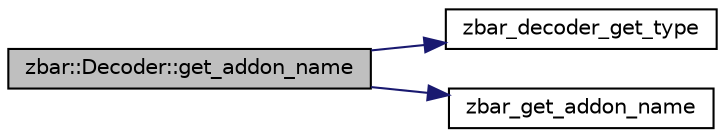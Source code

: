 digraph G
{
  edge [fontname="Helvetica",fontsize="10",labelfontname="Helvetica",labelfontsize="10"];
  node [fontname="Helvetica",fontsize="10",shape=record];
  rankdir=LR;
  Node1 [label="zbar::Decoder::get_addon_name",height=0.2,width=0.4,color="black", fillcolor="grey75", style="filled" fontcolor="black"];
  Node1 -> Node2 [color="midnightblue",fontsize="10",style="solid"];
  Node2 [label="zbar_decoder_get_type",height=0.2,width=0.4,color="black", fillcolor="white", style="filled",URL="$zbar_8h.html#a2ef5721dd97c60905fb8e28a46e0c18a"];
  Node1 -> Node3 [color="midnightblue",fontsize="10",style="solid"];
  Node3 [label="zbar_get_addon_name",height=0.2,width=0.4,color="black", fillcolor="white", style="filled",URL="$zbar_8h.html#a34651f09d94047da13b4a542e743dcce"];
}
